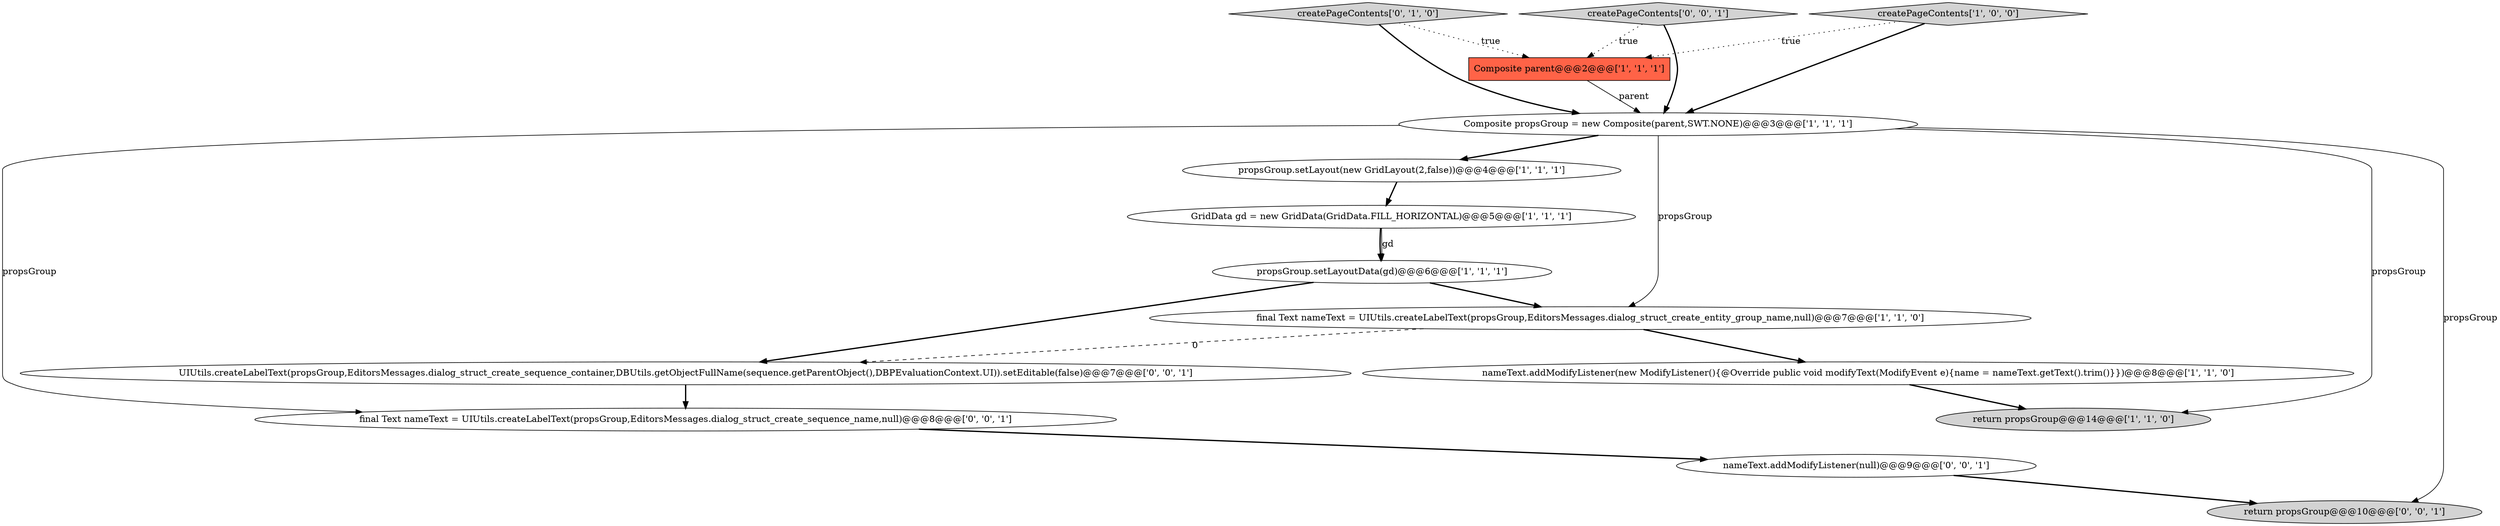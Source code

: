 digraph {
4 [style = filled, label = "Composite parent@@@2@@@['1', '1', '1']", fillcolor = tomato, shape = box image = "AAA0AAABBB1BBB"];
0 [style = filled, label = "GridData gd = new GridData(GridData.FILL_HORIZONTAL)@@@5@@@['1', '1', '1']", fillcolor = white, shape = ellipse image = "AAA0AAABBB1BBB"];
8 [style = filled, label = "Composite propsGroup = new Composite(parent,SWT.NONE)@@@3@@@['1', '1', '1']", fillcolor = white, shape = ellipse image = "AAA0AAABBB1BBB"];
1 [style = filled, label = "final Text nameText = UIUtils.createLabelText(propsGroup,EditorsMessages.dialog_struct_create_entity_group_name,null)@@@7@@@['1', '1', '0']", fillcolor = white, shape = ellipse image = "AAA0AAABBB1BBB"];
7 [style = filled, label = "propsGroup.setLayout(new GridLayout(2,false))@@@4@@@['1', '1', '1']", fillcolor = white, shape = ellipse image = "AAA0AAABBB1BBB"];
9 [style = filled, label = "createPageContents['0', '1', '0']", fillcolor = lightgray, shape = diamond image = "AAA0AAABBB2BBB"];
10 [style = filled, label = "UIUtils.createLabelText(propsGroup,EditorsMessages.dialog_struct_create_sequence_container,DBUtils.getObjectFullName(sequence.getParentObject(),DBPEvaluationContext.UI)).setEditable(false)@@@7@@@['0', '0', '1']", fillcolor = white, shape = ellipse image = "AAA0AAABBB3BBB"];
3 [style = filled, label = "createPageContents['1', '0', '0']", fillcolor = lightgray, shape = diamond image = "AAA0AAABBB1BBB"];
11 [style = filled, label = "final Text nameText = UIUtils.createLabelText(propsGroup,EditorsMessages.dialog_struct_create_sequence_name,null)@@@8@@@['0', '0', '1']", fillcolor = white, shape = ellipse image = "AAA0AAABBB3BBB"];
2 [style = filled, label = "nameText.addModifyListener(new ModifyListener(){@Override public void modifyText(ModifyEvent e){name = nameText.getText().trim()}})@@@8@@@['1', '1', '0']", fillcolor = white, shape = ellipse image = "AAA0AAABBB1BBB"];
14 [style = filled, label = "return propsGroup@@@10@@@['0', '0', '1']", fillcolor = lightgray, shape = ellipse image = "AAA0AAABBB3BBB"];
12 [style = filled, label = "createPageContents['0', '0', '1']", fillcolor = lightgray, shape = diamond image = "AAA0AAABBB3BBB"];
6 [style = filled, label = "return propsGroup@@@14@@@['1', '1', '0']", fillcolor = lightgray, shape = ellipse image = "AAA0AAABBB1BBB"];
13 [style = filled, label = "nameText.addModifyListener(null)@@@9@@@['0', '0', '1']", fillcolor = white, shape = ellipse image = "AAA0AAABBB3BBB"];
5 [style = filled, label = "propsGroup.setLayoutData(gd)@@@6@@@['1', '1', '1']", fillcolor = white, shape = ellipse image = "AAA0AAABBB1BBB"];
8->6 [style = solid, label="propsGroup"];
5->1 [style = bold, label=""];
0->5 [style = solid, label="gd"];
10->11 [style = bold, label=""];
5->10 [style = bold, label=""];
8->11 [style = solid, label="propsGroup"];
4->8 [style = solid, label="parent"];
12->4 [style = dotted, label="true"];
8->1 [style = solid, label="propsGroup"];
3->4 [style = dotted, label="true"];
7->0 [style = bold, label=""];
9->4 [style = dotted, label="true"];
3->8 [style = bold, label=""];
1->10 [style = dashed, label="0"];
11->13 [style = bold, label=""];
8->14 [style = solid, label="propsGroup"];
2->6 [style = bold, label=""];
8->7 [style = bold, label=""];
9->8 [style = bold, label=""];
0->5 [style = bold, label=""];
13->14 [style = bold, label=""];
12->8 [style = bold, label=""];
1->2 [style = bold, label=""];
}
